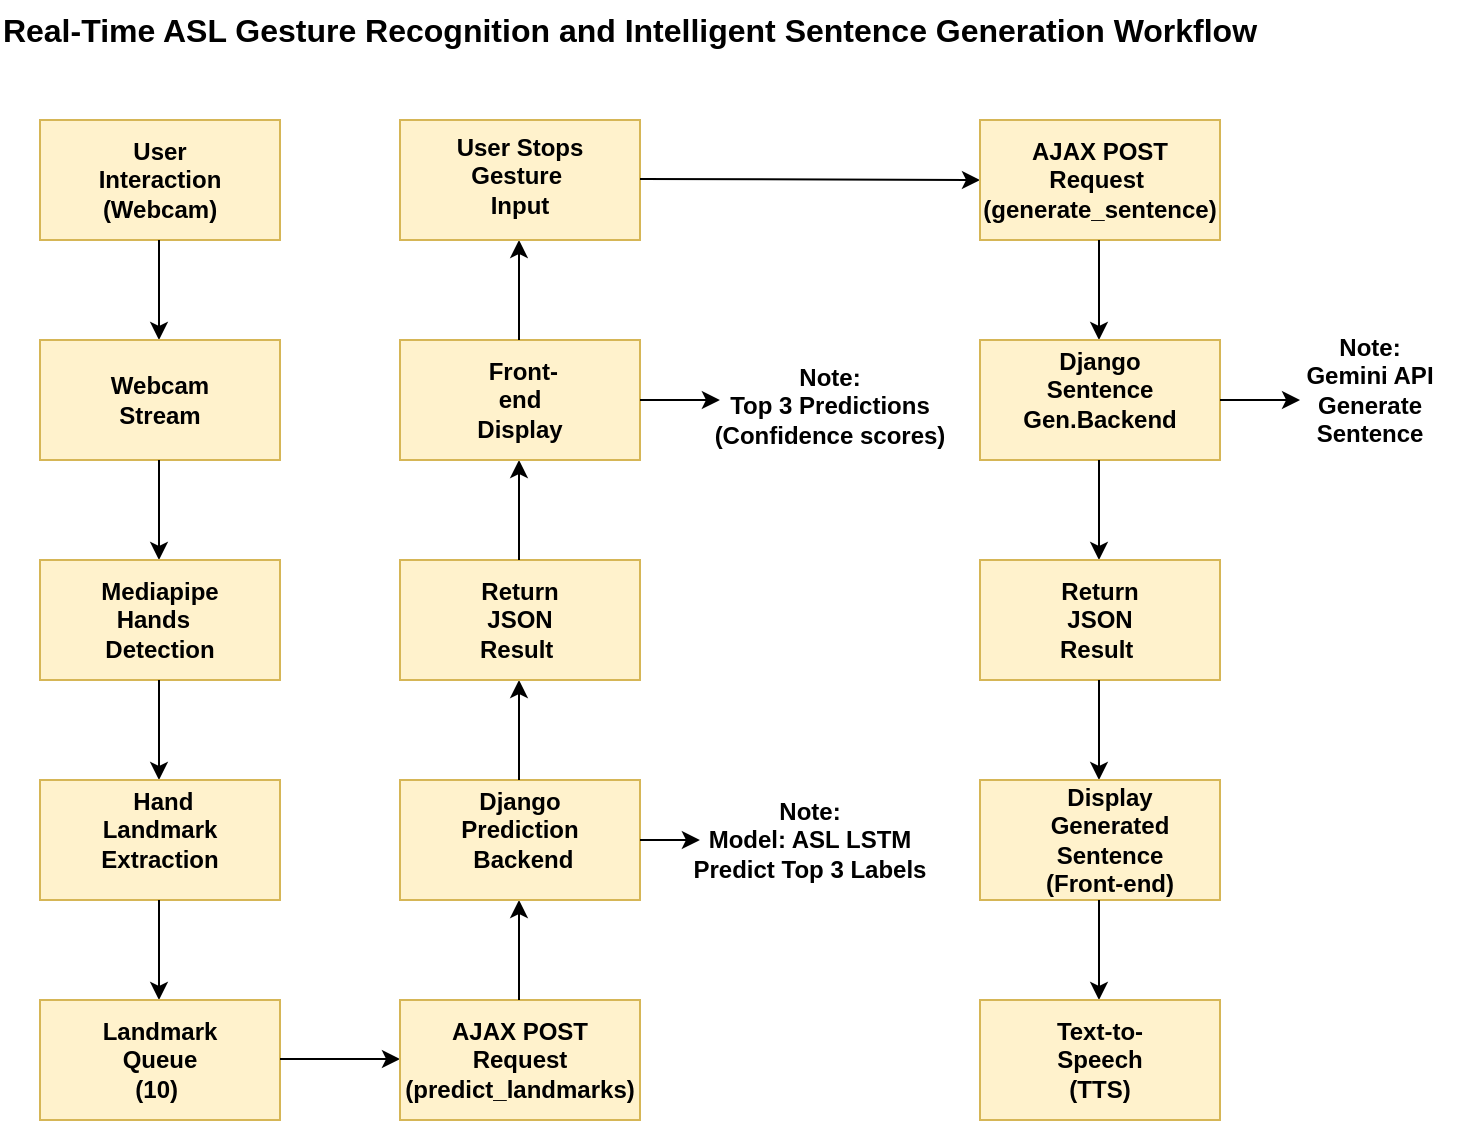 <mxfile version="26.2.13">
  <diagram id="C5RBs43oDa-KdzZeNtuy" name="Page-1">
    <mxGraphModel dx="948" dy="652" grid="1" gridSize="10" guides="1" tooltips="1" connect="1" arrows="1" fold="1" page="1" pageScale="1" pageWidth="827" pageHeight="1169" math="0" shadow="0">
      <root>
        <mxCell id="WIyWlLk6GJQsqaUBKTNV-0" />
        <mxCell id="WIyWlLk6GJQsqaUBKTNV-1" parent="WIyWlLk6GJQsqaUBKTNV-0" />
        <mxCell id="iUWQHkMu8339N5Hj9UHk-56" value="" style="group" vertex="1" connectable="0" parent="WIyWlLk6GJQsqaUBKTNV-1">
          <mxGeometry x="110" y="30" width="740" height="560" as="geometry" />
        </mxCell>
        <mxCell id="iUWQHkMu8339N5Hj9UHk-0" value="" style="rounded=0;whiteSpace=wrap;html=1;fillColor=#fff2cc;strokeColor=#d6b656;" vertex="1" parent="iUWQHkMu8339N5Hj9UHk-56">
          <mxGeometry x="20" y="60" width="120" height="60" as="geometry" />
        </mxCell>
        <mxCell id="iUWQHkMu8339N5Hj9UHk-1" value="User Interaction (Webcam)" style="text;html=1;align=center;verticalAlign=middle;whiteSpace=wrap;rounded=0;fontStyle=1" vertex="1" parent="iUWQHkMu8339N5Hj9UHk-56">
          <mxGeometry x="50" y="75" width="60" height="30" as="geometry" />
        </mxCell>
        <mxCell id="iUWQHkMu8339N5Hj9UHk-2" value="" style="endArrow=classic;html=1;rounded=0;" edge="1" parent="iUWQHkMu8339N5Hj9UHk-56">
          <mxGeometry width="50" height="50" relative="1" as="geometry">
            <mxPoint x="79.5" y="120" as="sourcePoint" />
            <mxPoint x="79.5" y="170" as="targetPoint" />
          </mxGeometry>
        </mxCell>
        <mxCell id="iUWQHkMu8339N5Hj9UHk-3" value="" style="rounded=0;whiteSpace=wrap;html=1;fillColor=#fff2cc;strokeColor=#d6b656;" vertex="1" parent="iUWQHkMu8339N5Hj9UHk-56">
          <mxGeometry x="20" y="170" width="120" height="60" as="geometry" />
        </mxCell>
        <mxCell id="iUWQHkMu8339N5Hj9UHk-4" value="Webcam Stream" style="text;html=1;align=center;verticalAlign=middle;whiteSpace=wrap;rounded=0;fontStyle=1" vertex="1" parent="iUWQHkMu8339N5Hj9UHk-56">
          <mxGeometry x="50" y="185" width="60" height="30" as="geometry" />
        </mxCell>
        <mxCell id="iUWQHkMu8339N5Hj9UHk-5" value="" style="endArrow=classic;html=1;rounded=0;" edge="1" parent="iUWQHkMu8339N5Hj9UHk-56">
          <mxGeometry width="50" height="50" relative="1" as="geometry">
            <mxPoint x="79.5" y="230" as="sourcePoint" />
            <mxPoint x="79.5" y="280" as="targetPoint" />
          </mxGeometry>
        </mxCell>
        <mxCell id="iUWQHkMu8339N5Hj9UHk-6" value="" style="rounded=0;whiteSpace=wrap;html=1;fillColor=#fff2cc;strokeColor=#d6b656;" vertex="1" parent="iUWQHkMu8339N5Hj9UHk-56">
          <mxGeometry x="20" y="280" width="120" height="60" as="geometry" />
        </mxCell>
        <mxCell id="iUWQHkMu8339N5Hj9UHk-7" value="Mediapipe Hands &amp;nbsp; Detection" style="text;html=1;align=center;verticalAlign=middle;whiteSpace=wrap;rounded=0;fontStyle=1" vertex="1" parent="iUWQHkMu8339N5Hj9UHk-56">
          <mxGeometry x="50" y="295" width="60" height="30" as="geometry" />
        </mxCell>
        <mxCell id="iUWQHkMu8339N5Hj9UHk-8" value="" style="endArrow=classic;html=1;rounded=0;" edge="1" parent="iUWQHkMu8339N5Hj9UHk-56">
          <mxGeometry width="50" height="50" relative="1" as="geometry">
            <mxPoint x="79.5" y="340" as="sourcePoint" />
            <mxPoint x="79.5" y="390" as="targetPoint" />
          </mxGeometry>
        </mxCell>
        <mxCell id="iUWQHkMu8339N5Hj9UHk-9" value="" style="rounded=0;whiteSpace=wrap;html=1;fillColor=#fff2cc;strokeColor=#d6b656;" vertex="1" parent="iUWQHkMu8339N5Hj9UHk-56">
          <mxGeometry x="20" y="390" width="120" height="60" as="geometry" />
        </mxCell>
        <mxCell id="iUWQHkMu8339N5Hj9UHk-10" value="&amp;nbsp;Hand Landmark Extraction" style="text;html=1;align=center;verticalAlign=middle;whiteSpace=wrap;rounded=0;fontStyle=1" vertex="1" parent="iUWQHkMu8339N5Hj9UHk-56">
          <mxGeometry x="50" y="400" width="60" height="30" as="geometry" />
        </mxCell>
        <mxCell id="iUWQHkMu8339N5Hj9UHk-11" value="" style="endArrow=classic;html=1;rounded=0;" edge="1" parent="iUWQHkMu8339N5Hj9UHk-56">
          <mxGeometry width="50" height="50" relative="1" as="geometry">
            <mxPoint x="79.5" y="450" as="sourcePoint" />
            <mxPoint x="79.5" y="500" as="targetPoint" />
          </mxGeometry>
        </mxCell>
        <mxCell id="iUWQHkMu8339N5Hj9UHk-12" value="" style="rounded=0;whiteSpace=wrap;html=1;fillColor=#fff2cc;strokeColor=#d6b656;" vertex="1" parent="iUWQHkMu8339N5Hj9UHk-56">
          <mxGeometry x="20" y="500" width="120" height="60" as="geometry" />
        </mxCell>
        <mxCell id="iUWQHkMu8339N5Hj9UHk-13" value="Landmark Queue (10)&amp;nbsp;" style="text;html=1;align=center;verticalAlign=middle;whiteSpace=wrap;rounded=0;fontStyle=1" vertex="1" parent="iUWQHkMu8339N5Hj9UHk-56">
          <mxGeometry x="50" y="515" width="60" height="30" as="geometry" />
        </mxCell>
        <mxCell id="iUWQHkMu8339N5Hj9UHk-14" value="" style="endArrow=classic;html=1;rounded=0;" edge="1" parent="iUWQHkMu8339N5Hj9UHk-56">
          <mxGeometry width="50" height="50" relative="1" as="geometry">
            <mxPoint x="140" y="529.5" as="sourcePoint" />
            <mxPoint x="200" y="529.5" as="targetPoint" />
          </mxGeometry>
        </mxCell>
        <mxCell id="iUWQHkMu8339N5Hj9UHk-15" value="" style="rounded=0;whiteSpace=wrap;html=1;fillColor=#fff2cc;strokeColor=#d6b656;" vertex="1" parent="iUWQHkMu8339N5Hj9UHk-56">
          <mxGeometry x="200" y="500" width="120" height="60" as="geometry" />
        </mxCell>
        <mxCell id="iUWQHkMu8339N5Hj9UHk-16" value="&lt;div&gt;AJAX POST Request&lt;/div&gt;&lt;div&gt;(predict_landmarks)&lt;/div&gt;" style="text;html=1;align=center;verticalAlign=middle;whiteSpace=wrap;rounded=0;fontStyle=1" vertex="1" parent="iUWQHkMu8339N5Hj9UHk-56">
          <mxGeometry x="230" y="515" width="60" height="30" as="geometry" />
        </mxCell>
        <mxCell id="iUWQHkMu8339N5Hj9UHk-17" value="" style="endArrow=classic;html=1;rounded=0;" edge="1" parent="iUWQHkMu8339N5Hj9UHk-56">
          <mxGeometry width="50" height="50" relative="1" as="geometry">
            <mxPoint x="259.5" y="500" as="sourcePoint" />
            <mxPoint x="259.5" y="450" as="targetPoint" />
          </mxGeometry>
        </mxCell>
        <mxCell id="iUWQHkMu8339N5Hj9UHk-18" value="" style="rounded=0;whiteSpace=wrap;html=1;fillColor=#fff2cc;strokeColor=#d6b656;" vertex="1" parent="iUWQHkMu8339N5Hj9UHk-56">
          <mxGeometry x="200" y="390" width="120" height="60" as="geometry" />
        </mxCell>
        <mxCell id="iUWQHkMu8339N5Hj9UHk-19" value="&lt;div&gt;Django Prediction&lt;/div&gt;&lt;div&gt;&amp;nbsp;Backend&lt;/div&gt;" style="text;html=1;align=center;verticalAlign=middle;whiteSpace=wrap;rounded=0;fontStyle=1" vertex="1" parent="iUWQHkMu8339N5Hj9UHk-56">
          <mxGeometry x="230" y="400" width="60" height="30" as="geometry" />
        </mxCell>
        <mxCell id="iUWQHkMu8339N5Hj9UHk-20" value="Note:&lt;div&gt;Model: ASL LSTM&lt;br&gt;&lt;/div&gt;&lt;div&gt;Predict Top 3 Labels&lt;br&gt;&lt;/div&gt;" style="text;html=1;align=center;verticalAlign=middle;whiteSpace=wrap;rounded=0;fontStyle=1" vertex="1" parent="iUWQHkMu8339N5Hj9UHk-56">
          <mxGeometry x="330" y="405" width="150" height="30" as="geometry" />
        </mxCell>
        <mxCell id="iUWQHkMu8339N5Hj9UHk-21" value="" style="endArrow=classic;html=1;rounded=0;" edge="1" parent="iUWQHkMu8339N5Hj9UHk-56">
          <mxGeometry width="50" height="50" relative="1" as="geometry">
            <mxPoint x="259.5" y="390" as="sourcePoint" />
            <mxPoint x="259.5" y="340" as="targetPoint" />
          </mxGeometry>
        </mxCell>
        <mxCell id="iUWQHkMu8339N5Hj9UHk-22" value="" style="rounded=0;whiteSpace=wrap;html=1;fillColor=#fff2cc;strokeColor=#d6b656;" vertex="1" parent="iUWQHkMu8339N5Hj9UHk-56">
          <mxGeometry x="200" y="280" width="120" height="60" as="geometry" />
        </mxCell>
        <mxCell id="iUWQHkMu8339N5Hj9UHk-23" value="Return JSON Result&amp;nbsp;" style="text;html=1;align=center;verticalAlign=middle;whiteSpace=wrap;rounded=0;fontStyle=1" vertex="1" parent="iUWQHkMu8339N5Hj9UHk-56">
          <mxGeometry x="230" y="295" width="60" height="30" as="geometry" />
        </mxCell>
        <mxCell id="iUWQHkMu8339N5Hj9UHk-24" value="" style="endArrow=classic;html=1;rounded=0;" edge="1" parent="iUWQHkMu8339N5Hj9UHk-56">
          <mxGeometry width="50" height="50" relative="1" as="geometry">
            <mxPoint x="259.5" y="280" as="sourcePoint" />
            <mxPoint x="259.5" y="230" as="targetPoint" />
          </mxGeometry>
        </mxCell>
        <mxCell id="iUWQHkMu8339N5Hj9UHk-25" value="" style="rounded=0;whiteSpace=wrap;html=1;fillColor=#fff2cc;strokeColor=#d6b656;" vertex="1" parent="iUWQHkMu8339N5Hj9UHk-56">
          <mxGeometry x="200" y="170" width="120" height="60" as="geometry" />
        </mxCell>
        <mxCell id="iUWQHkMu8339N5Hj9UHk-26" value="&amp;nbsp;Front-end Display" style="text;html=1;align=center;verticalAlign=middle;whiteSpace=wrap;rounded=0;fontStyle=1" vertex="1" parent="iUWQHkMu8339N5Hj9UHk-56">
          <mxGeometry x="230" y="185" width="60" height="30" as="geometry" />
        </mxCell>
        <mxCell id="iUWQHkMu8339N5Hj9UHk-27" value="Note:&lt;div&gt;Top 3 Predictions&lt;br&gt;&lt;/div&gt;&lt;div&gt;(Confidence scores)&lt;br&gt;&lt;/div&gt;" style="text;html=1;align=center;verticalAlign=middle;whiteSpace=wrap;rounded=0;fontStyle=1" vertex="1" parent="iUWQHkMu8339N5Hj9UHk-56">
          <mxGeometry x="340" y="185" width="150" height="35" as="geometry" />
        </mxCell>
        <mxCell id="iUWQHkMu8339N5Hj9UHk-28" value="" style="endArrow=classic;html=1;rounded=0;" edge="1" parent="iUWQHkMu8339N5Hj9UHk-56">
          <mxGeometry width="50" height="50" relative="1" as="geometry">
            <mxPoint x="259.5" y="170" as="sourcePoint" />
            <mxPoint x="259.5" y="120" as="targetPoint" />
          </mxGeometry>
        </mxCell>
        <mxCell id="iUWQHkMu8339N5Hj9UHk-29" value="" style="rounded=0;whiteSpace=wrap;html=1;fillColor=#fff2cc;strokeColor=#d6b656;" vertex="1" parent="iUWQHkMu8339N5Hj9UHk-56">
          <mxGeometry x="200" y="60" width="120" height="60" as="geometry" />
        </mxCell>
        <mxCell id="iUWQHkMu8339N5Hj9UHk-30" value="User Stops Gesture&amp;nbsp;&lt;div&gt;Input&lt;/div&gt;&lt;div&gt;&lt;br&gt;&lt;/div&gt;" style="text;html=1;align=center;verticalAlign=middle;whiteSpace=wrap;rounded=0;fontStyle=1" vertex="1" parent="iUWQHkMu8339N5Hj9UHk-56">
          <mxGeometry x="220" y="80" width="80" height="30" as="geometry" />
        </mxCell>
        <mxCell id="iUWQHkMu8339N5Hj9UHk-33" value="" style="endArrow=classic;html=1;rounded=0;" edge="1" parent="iUWQHkMu8339N5Hj9UHk-56">
          <mxGeometry width="50" height="50" relative="1" as="geometry">
            <mxPoint x="320" y="89.5" as="sourcePoint" />
            <mxPoint x="490" y="90" as="targetPoint" />
          </mxGeometry>
        </mxCell>
        <mxCell id="iUWQHkMu8339N5Hj9UHk-34" value="" style="rounded=0;whiteSpace=wrap;html=1;fillColor=#fff2cc;strokeColor=#d6b656;" vertex="1" parent="iUWQHkMu8339N5Hj9UHk-56">
          <mxGeometry x="490" y="60" width="120" height="60" as="geometry" />
        </mxCell>
        <mxCell id="iUWQHkMu8339N5Hj9UHk-35" value="AJAX POST Request&amp;nbsp;&lt;div&gt;(generate_sentence)&lt;br&gt;&lt;/div&gt;" style="text;html=1;align=center;verticalAlign=middle;whiteSpace=wrap;rounded=0;fontStyle=1" vertex="1" parent="iUWQHkMu8339N5Hj9UHk-56">
          <mxGeometry x="520" y="75" width="60" height="30" as="geometry" />
        </mxCell>
        <mxCell id="iUWQHkMu8339N5Hj9UHk-36" value="" style="endArrow=classic;html=1;rounded=0;" edge="1" parent="iUWQHkMu8339N5Hj9UHk-56">
          <mxGeometry width="50" height="50" relative="1" as="geometry">
            <mxPoint x="549.5" y="120" as="sourcePoint" />
            <mxPoint x="549.5" y="170" as="targetPoint" />
          </mxGeometry>
        </mxCell>
        <mxCell id="iUWQHkMu8339N5Hj9UHk-37" value="" style="rounded=0;whiteSpace=wrap;html=1;fillColor=#fff2cc;strokeColor=#d6b656;" vertex="1" parent="iUWQHkMu8339N5Hj9UHk-56">
          <mxGeometry x="490" y="170" width="120" height="60" as="geometry" />
        </mxCell>
        <mxCell id="iUWQHkMu8339N5Hj9UHk-39" style="edgeStyle=orthogonalEdgeStyle;rounded=0;orthogonalLoop=1;jettySize=auto;html=1;exitX=1;exitY=0.5;exitDx=0;exitDy=0;entryX=0.133;entryY=0.429;entryDx=0;entryDy=0;entryPerimeter=0;" edge="1" parent="iUWQHkMu8339N5Hj9UHk-56" source="iUWQHkMu8339N5Hj9UHk-25" target="iUWQHkMu8339N5Hj9UHk-27">
          <mxGeometry relative="1" as="geometry" />
        </mxCell>
        <mxCell id="iUWQHkMu8339N5Hj9UHk-41" style="edgeStyle=orthogonalEdgeStyle;rounded=0;orthogonalLoop=1;jettySize=auto;html=1;exitX=1;exitY=0.5;exitDx=0;exitDy=0;entryX=0.133;entryY=0.5;entryDx=0;entryDy=0;entryPerimeter=0;" edge="1" parent="iUWQHkMu8339N5Hj9UHk-56" source="iUWQHkMu8339N5Hj9UHk-18" target="iUWQHkMu8339N5Hj9UHk-20">
          <mxGeometry relative="1" as="geometry" />
        </mxCell>
        <mxCell id="iUWQHkMu8339N5Hj9UHk-42" value="Django Sentence Gen.Backend" style="text;html=1;align=center;verticalAlign=middle;whiteSpace=wrap;rounded=0;fontStyle=1" vertex="1" parent="iUWQHkMu8339N5Hj9UHk-56">
          <mxGeometry x="520" y="180" width="60" height="30" as="geometry" />
        </mxCell>
        <mxCell id="iUWQHkMu8339N5Hj9UHk-43" value="" style="endArrow=classic;html=1;rounded=0;" edge="1" parent="iUWQHkMu8339N5Hj9UHk-56">
          <mxGeometry width="50" height="50" relative="1" as="geometry">
            <mxPoint x="549.5" y="230" as="sourcePoint" />
            <mxPoint x="549.5" y="280" as="targetPoint" />
          </mxGeometry>
        </mxCell>
        <mxCell id="iUWQHkMu8339N5Hj9UHk-44" value="" style="rounded=0;whiteSpace=wrap;html=1;fillColor=#fff2cc;strokeColor=#d6b656;" vertex="1" parent="iUWQHkMu8339N5Hj9UHk-56">
          <mxGeometry x="490" y="280" width="120" height="60" as="geometry" />
        </mxCell>
        <mxCell id="iUWQHkMu8339N5Hj9UHk-45" value="Return JSON Result&amp;nbsp;" style="text;html=1;align=center;verticalAlign=middle;whiteSpace=wrap;rounded=0;fontStyle=1" vertex="1" parent="iUWQHkMu8339N5Hj9UHk-56">
          <mxGeometry x="520" y="295" width="60" height="30" as="geometry" />
        </mxCell>
        <mxCell id="iUWQHkMu8339N5Hj9UHk-46" value="" style="endArrow=classic;html=1;rounded=0;" edge="1" parent="iUWQHkMu8339N5Hj9UHk-56">
          <mxGeometry width="50" height="50" relative="1" as="geometry">
            <mxPoint x="549.5" y="340" as="sourcePoint" />
            <mxPoint x="549.5" y="390" as="targetPoint" />
          </mxGeometry>
        </mxCell>
        <mxCell id="iUWQHkMu8339N5Hj9UHk-47" value="" style="rounded=0;whiteSpace=wrap;html=1;fillColor=#fff2cc;strokeColor=#d6b656;" vertex="1" parent="iUWQHkMu8339N5Hj9UHk-56">
          <mxGeometry x="490" y="390" width="120" height="60" as="geometry" />
        </mxCell>
        <mxCell id="iUWQHkMu8339N5Hj9UHk-48" value="Display Generated&lt;div&gt;Sentence (Front-end)&lt;br&gt;&lt;/div&gt;" style="text;html=1;align=center;verticalAlign=middle;whiteSpace=wrap;rounded=0;fontStyle=1" vertex="1" parent="iUWQHkMu8339N5Hj9UHk-56">
          <mxGeometry x="520" y="405" width="70" height="30" as="geometry" />
        </mxCell>
        <mxCell id="iUWQHkMu8339N5Hj9UHk-49" value="" style="endArrow=classic;html=1;rounded=0;" edge="1" parent="iUWQHkMu8339N5Hj9UHk-56">
          <mxGeometry width="50" height="50" relative="1" as="geometry">
            <mxPoint x="549.5" y="450" as="sourcePoint" />
            <mxPoint x="549.5" y="500" as="targetPoint" />
          </mxGeometry>
        </mxCell>
        <mxCell id="iUWQHkMu8339N5Hj9UHk-50" value="" style="rounded=0;whiteSpace=wrap;html=1;fillColor=#fff2cc;strokeColor=#d6b656;" vertex="1" parent="iUWQHkMu8339N5Hj9UHk-56">
          <mxGeometry x="490" y="500" width="120" height="60" as="geometry" />
        </mxCell>
        <mxCell id="iUWQHkMu8339N5Hj9UHk-51" value="Text-to-Speech (TTS)" style="text;html=1;align=center;verticalAlign=middle;whiteSpace=wrap;rounded=0;fontStyle=1" vertex="1" parent="iUWQHkMu8339N5Hj9UHk-56">
          <mxGeometry x="520" y="515" width="60" height="30" as="geometry" />
        </mxCell>
        <mxCell id="iUWQHkMu8339N5Hj9UHk-52" value="&lt;div&gt;Note:&lt;/div&gt;Gemini API&lt;div&gt;Generate Sentence&lt;br&gt;&lt;/div&gt;" style="text;html=1;align=center;verticalAlign=middle;whiteSpace=wrap;rounded=0;fontStyle=1" vertex="1" parent="iUWQHkMu8339N5Hj9UHk-56">
          <mxGeometry x="630" y="180" width="110" height="30" as="geometry" />
        </mxCell>
        <mxCell id="iUWQHkMu8339N5Hj9UHk-53" style="edgeStyle=orthogonalEdgeStyle;rounded=0;orthogonalLoop=1;jettySize=auto;html=1;entryX=0.182;entryY=0.667;entryDx=0;entryDy=0;entryPerimeter=0;" edge="1" parent="iUWQHkMu8339N5Hj9UHk-56" source="iUWQHkMu8339N5Hj9UHk-37" target="iUWQHkMu8339N5Hj9UHk-52">
          <mxGeometry relative="1" as="geometry" />
        </mxCell>
        <mxCell id="iUWQHkMu8339N5Hj9UHk-54" value="&lt;span style=&quot;text-align: start; font-size: medium;&quot;&gt;Real-Time ASL Gesture Recognition and Intelligent Sentence Generation Workflow&lt;/span&gt;" style="text;html=1;align=center;verticalAlign=middle;whiteSpace=wrap;rounded=0;fontStyle=1" vertex="1" parent="iUWQHkMu8339N5Hj9UHk-56">
          <mxGeometry width="630" height="30" as="geometry" />
        </mxCell>
      </root>
    </mxGraphModel>
  </diagram>
</mxfile>
